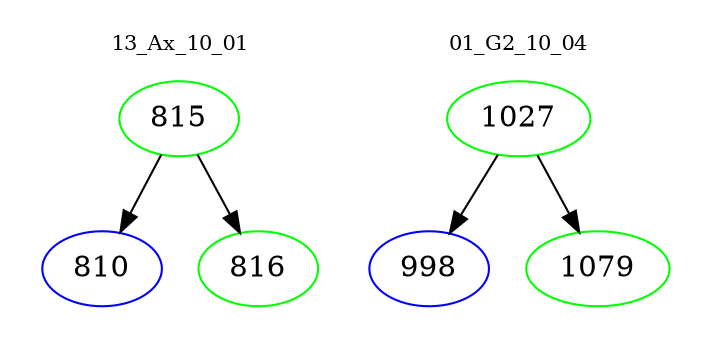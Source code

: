 digraph{
subgraph cluster_0 {
color = white
label = "13_Ax_10_01";
fontsize=10;
T0_815 [label="815", color="green"]
T0_815 -> T0_810 [color="black"]
T0_810 [label="810", color="blue"]
T0_815 -> T0_816 [color="black"]
T0_816 [label="816", color="green"]
}
subgraph cluster_1 {
color = white
label = "01_G2_10_04";
fontsize=10;
T1_1027 [label="1027", color="green"]
T1_1027 -> T1_998 [color="black"]
T1_998 [label="998", color="blue"]
T1_1027 -> T1_1079 [color="black"]
T1_1079 [label="1079", color="green"]
}
}

